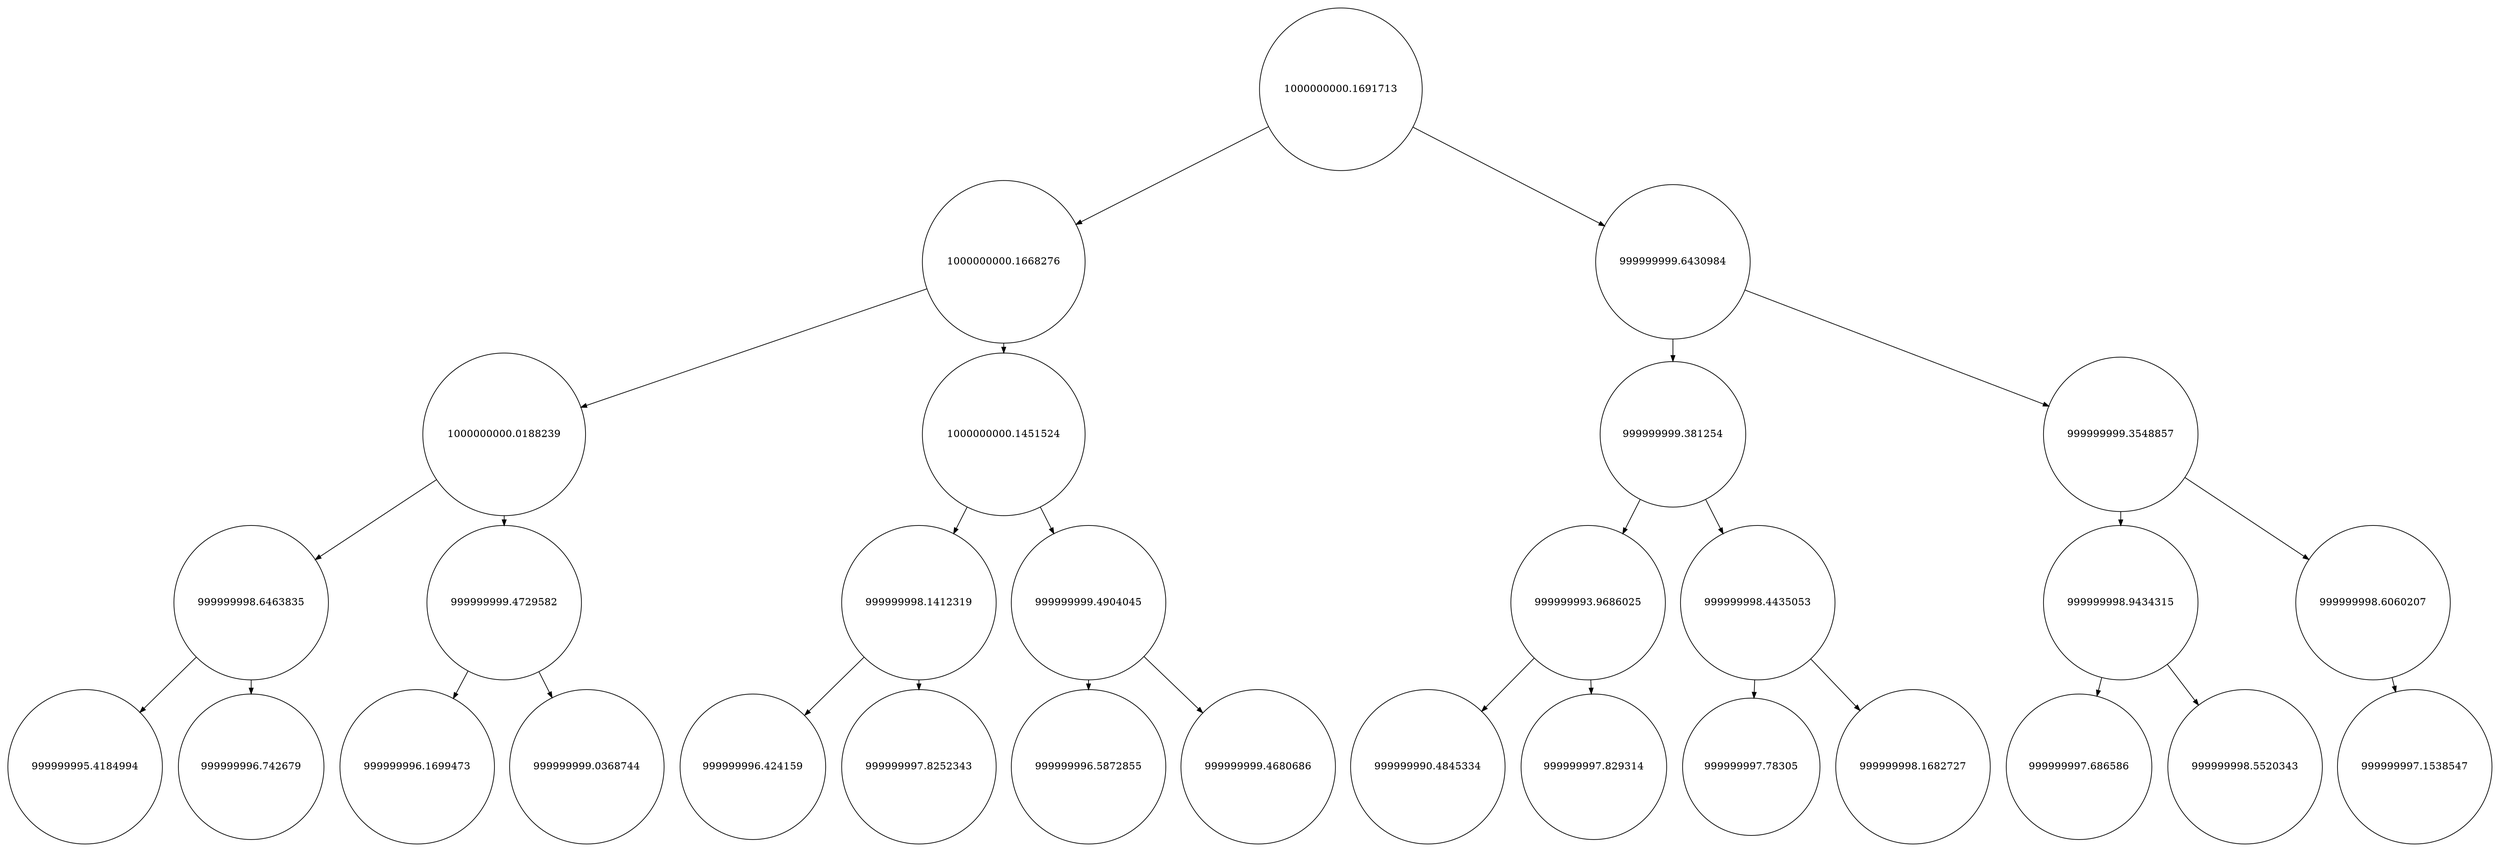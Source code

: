 
    digraph G {
    nodesep=0.3;
    ranksep=0.2;
    margin=0.1;
    node [shape=circle];
    edge [arrowsize=0.8];
    1 -> 2[side=left];
1 -> 3;
2 -> 4[side=left];
2 -> 5;
3 -> 6[side=left];
3 -> 7;
4 -> 8[side=left];
4 -> 9;
5 -> 10[side=left];
5 -> 11;
6 -> 12[side=left];
6 -> 13;
7 -> 14[side=left];
7 -> 15;
8 -> 16[side=left];
8 -> 17;
9 -> 18[side=left];
9 -> 19;
10 -> 20[side=left];
10 -> 21;
11 -> 22[side=left];
11 -> 23;
12 -> 24[side=left];
12 -> 25;
13 -> 26[side=left];
13 -> 27;
14 -> 28[side=left];
14 -> 29;
15 -> 30[side=left];
1[label="1000000000.1691713"]
2[label="1000000000.1668276"]
3[label="999999999.6430984"]
4[label="1000000000.0188239"]
5[label="1000000000.1451524"]
6[label="999999999.381254"]
7[label="999999999.3548857"]
8[label="999999998.6463835"]
9[label="999999999.4729582"]
10[label="999999998.1412319"]
11[label="999999999.4904045"]
12[label="999999993.9686025"]
13[label="999999998.4435053"]
14[label="999999998.9434315"]
15[label="999999998.6060207"]
16[label="999999995.4184994"]
17[label="999999996.742679"]
18[label="999999996.1699473"]
19[label="999999999.0368744"]
20[label="999999996.424159"]
21[label="999999997.8252343"]
22[label="999999996.5872855"]
23[label="999999999.4680686"]
24[label="999999990.4845334"]
25[label="999999997.829314"]
26[label="999999997.78305"]
27[label="999999998.1682727"]
28[label="999999997.686586"]
29[label="999999998.5520343"]
30[label="999999997.1538547"]}